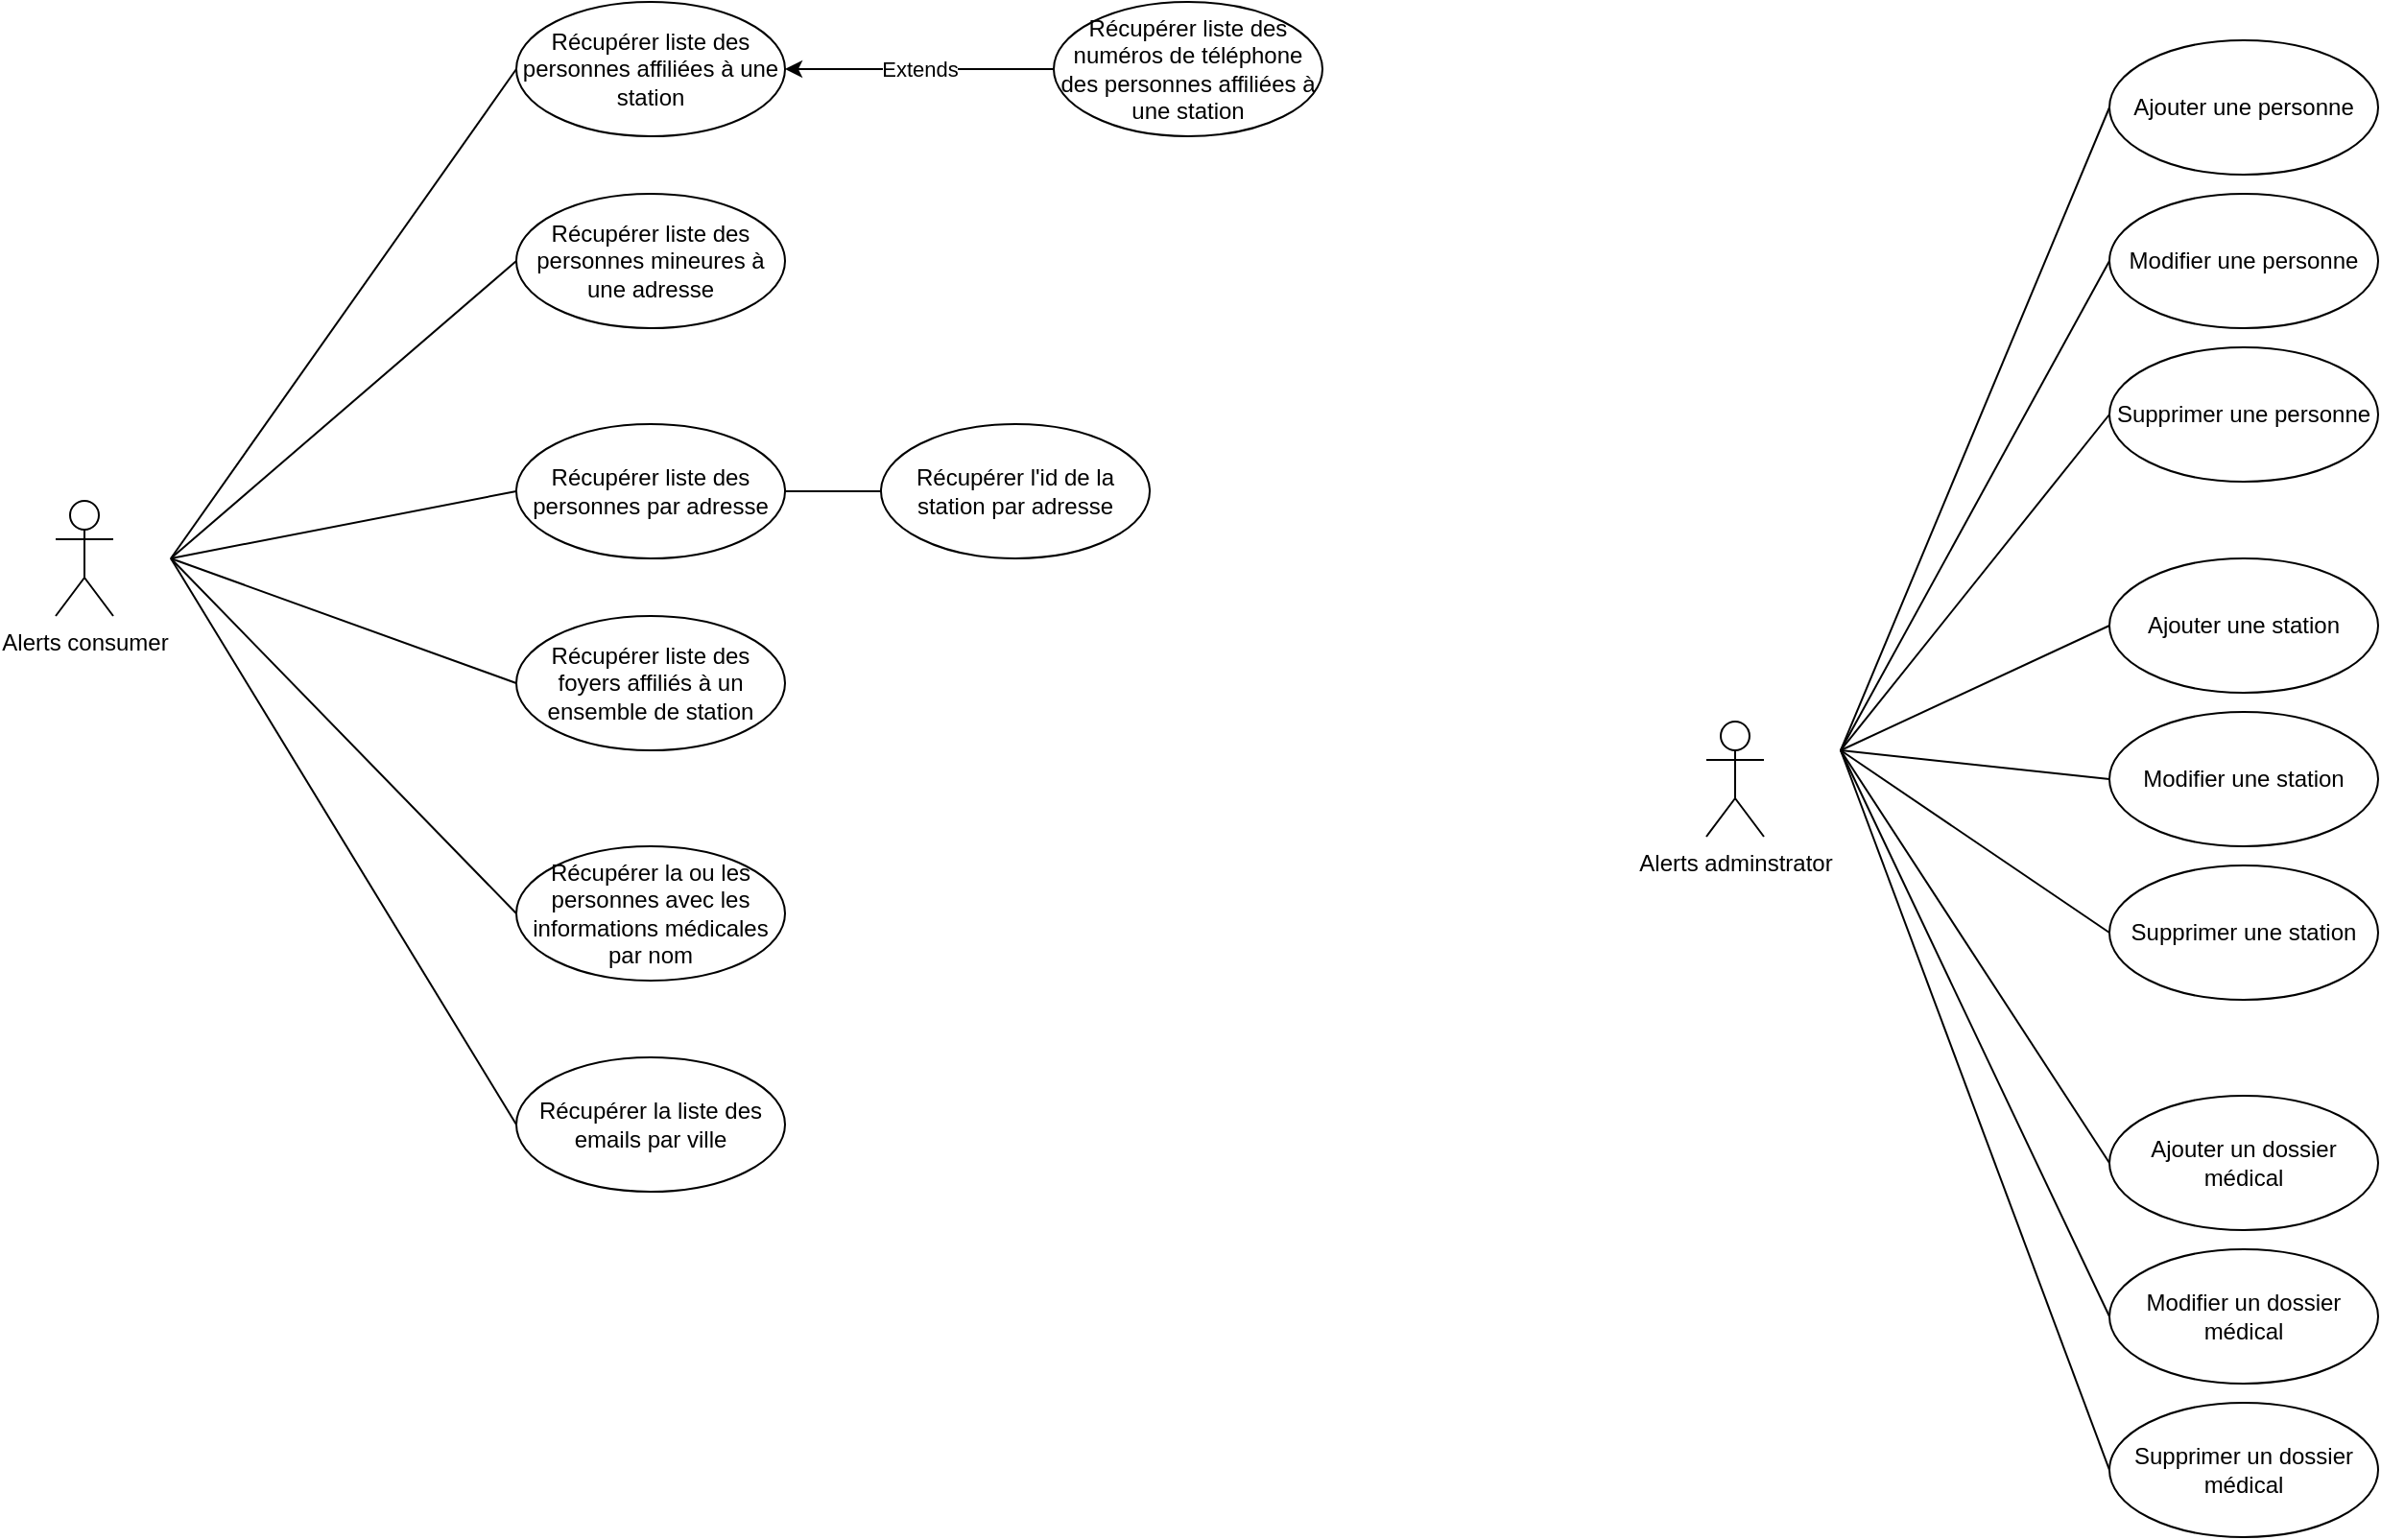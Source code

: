 <mxfile version="14.2.9" type="github" pages="2"><diagram id="arMLw49lAbnMpEtoiFhD" name="cas-utilisation"><mxGraphModel dx="2062" dy="1122" grid="1" gridSize="10" guides="1" tooltips="1" connect="1" arrows="1" fold="1" page="1" pageScale="1" pageWidth="827" pageHeight="1169" math="0" shadow="0"><root><mxCell id="0"/><mxCell id="1" parent="0"/><mxCell id="NH8mnK03aw4n6L233ObE-24" style="edgeStyle=none;rounded=0;orthogonalLoop=1;jettySize=auto;html=1;exitX=0;exitY=0.5;exitDx=0;exitDy=0;endArrow=none;endFill=0;" edge="1" parent="1" source="BZnesb25LMX4ftjR86Nr-1"><mxGeometry relative="1" as="geometry"><mxPoint x="130" y="390" as="targetPoint"/></mxGeometry></mxCell><mxCell id="BZnesb25LMX4ftjR86Nr-1" value="Récupérer liste des personnes affiliées à une station" style="ellipse;whiteSpace=wrap;html=1;" vertex="1" parent="1"><mxGeometry x="310" y="100" width="140" height="70" as="geometry"/></mxCell><mxCell id="NH8mnK03aw4n6L233ObE-25" style="edgeStyle=none;rounded=0;orthogonalLoop=1;jettySize=auto;html=1;exitX=0;exitY=0.5;exitDx=0;exitDy=0;endArrow=none;endFill=0;" edge="1" parent="1" source="BZnesb25LMX4ftjR86Nr-2"><mxGeometry relative="1" as="geometry"><mxPoint x="130" y="390" as="targetPoint"/></mxGeometry></mxCell><mxCell id="BZnesb25LMX4ftjR86Nr-2" value="Récupérer liste des personnes mineures à une adresse" style="ellipse;whiteSpace=wrap;html=1;" vertex="1" parent="1"><mxGeometry x="310" y="200" width="140" height="70" as="geometry"/></mxCell><mxCell id="NH8mnK03aw4n6L233ObE-30" style="edgeStyle=none;rounded=0;orthogonalLoop=1;jettySize=auto;html=1;exitX=0;exitY=0.5;exitDx=0;exitDy=0;endArrow=none;endFill=0;" edge="1" parent="1" source="BZnesb25LMX4ftjR86Nr-3"><mxGeometry relative="1" as="geometry"><mxPoint x="130" y="390" as="targetPoint"/></mxGeometry></mxCell><mxCell id="BZnesb25LMX4ftjR86Nr-3" value="Récupérer liste des foyers affiliés à un ensemble de station" style="ellipse;whiteSpace=wrap;html=1;" vertex="1" parent="1"><mxGeometry x="310" y="420" width="140" height="70" as="geometry"/></mxCell><mxCell id="NH8mnK03aw4n6L233ObE-27" style="edgeStyle=none;rounded=0;orthogonalLoop=1;jettySize=auto;html=1;exitX=0;exitY=0.5;exitDx=0;exitDy=0;endArrow=none;endFill=0;" edge="1" parent="1" source="BZnesb25LMX4ftjR86Nr-4"><mxGeometry relative="1" as="geometry"><mxPoint x="130" y="390" as="targetPoint"/></mxGeometry></mxCell><mxCell id="NH8mnK03aw4n6L233ObE-32" style="edgeStyle=none;rounded=0;orthogonalLoop=1;jettySize=auto;html=1;exitX=1;exitY=0.5;exitDx=0;exitDy=0;entryX=0;entryY=0.5;entryDx=0;entryDy=0;endArrow=none;endFill=0;" edge="1" parent="1" source="BZnesb25LMX4ftjR86Nr-4" target="NH8mnK03aw4n6L233ObE-31"><mxGeometry relative="1" as="geometry"/></mxCell><mxCell id="BZnesb25LMX4ftjR86Nr-4" value="Récupérer liste des personnes par adresse" style="ellipse;whiteSpace=wrap;html=1;" vertex="1" parent="1"><mxGeometry x="310" y="320" width="140" height="70" as="geometry"/></mxCell><mxCell id="BZnesb25LMX4ftjR86Nr-7" value="Extends" style="edgeStyle=orthogonalEdgeStyle;rounded=0;orthogonalLoop=1;jettySize=auto;html=1;exitX=0;exitY=0.5;exitDx=0;exitDy=0;entryX=1;entryY=0.5;entryDx=0;entryDy=0;" edge="1" parent="1" source="BZnesb25LMX4ftjR86Nr-5" target="BZnesb25LMX4ftjR86Nr-1"><mxGeometry relative="1" as="geometry"/></mxCell><mxCell id="BZnesb25LMX4ftjR86Nr-5" value="Récupérer liste des numéros de téléphone des personnes affiliées à une station" style="ellipse;whiteSpace=wrap;html=1;" vertex="1" parent="1"><mxGeometry x="590" y="100" width="140" height="70" as="geometry"/></mxCell><mxCell id="NH8mnK03aw4n6L233ObE-28" style="edgeStyle=none;rounded=0;orthogonalLoop=1;jettySize=auto;html=1;exitX=0;exitY=0.5;exitDx=0;exitDy=0;endArrow=none;endFill=0;" edge="1" parent="1" source="BZnesb25LMX4ftjR86Nr-9"><mxGeometry relative="1" as="geometry"><mxPoint x="130" y="390" as="targetPoint"/></mxGeometry></mxCell><mxCell id="BZnesb25LMX4ftjR86Nr-9" value="Récupérer la ou les personnes avec les informations médicales par nom" style="ellipse;whiteSpace=wrap;html=1;" vertex="1" parent="1"><mxGeometry x="310" y="540" width="140" height="70" as="geometry"/></mxCell><mxCell id="NH8mnK03aw4n6L233ObE-29" style="edgeStyle=none;rounded=0;orthogonalLoop=1;jettySize=auto;html=1;exitX=0;exitY=0.5;exitDx=0;exitDy=0;endArrow=none;endFill=0;" edge="1" parent="1" source="BZnesb25LMX4ftjR86Nr-10"><mxGeometry relative="1" as="geometry"><mxPoint x="130" y="390" as="targetPoint"/></mxGeometry></mxCell><mxCell id="BZnesb25LMX4ftjR86Nr-10" value="Récupérer la liste des emails par ville" style="ellipse;whiteSpace=wrap;html=1;" vertex="1" parent="1"><mxGeometry x="310" y="650" width="140" height="70" as="geometry"/></mxCell><mxCell id="NH8mnK03aw4n6L233ObE-1" value="Alerts consumer" style="shape=umlActor;verticalLabelPosition=bottom;verticalAlign=top;html=1;" vertex="1" parent="1"><mxGeometry x="70" y="360" width="30" height="60" as="geometry"/></mxCell><mxCell id="NH8mnK03aw4n6L233ObE-2" value="Alerts adminstrator" style="shape=umlActor;verticalLabelPosition=bottom;verticalAlign=top;html=1;" vertex="1" parent="1"><mxGeometry x="930" y="475" width="30" height="60" as="geometry"/></mxCell><mxCell id="NH8mnK03aw4n6L233ObE-15" style="rounded=0;orthogonalLoop=1;jettySize=auto;html=1;exitX=0;exitY=0.5;exitDx=0;exitDy=0;endArrow=none;endFill=0;" edge="1" parent="1" source="NH8mnK03aw4n6L233ObE-4"><mxGeometry relative="1" as="geometry"><mxPoint x="1000" y="490" as="targetPoint"/></mxGeometry></mxCell><mxCell id="NH8mnK03aw4n6L233ObE-4" value="Ajouter une personne" style="ellipse;whiteSpace=wrap;html=1;" vertex="1" parent="1"><mxGeometry x="1140" y="120" width="140" height="70" as="geometry"/></mxCell><mxCell id="NH8mnK03aw4n6L233ObE-16" style="edgeStyle=none;rounded=0;orthogonalLoop=1;jettySize=auto;html=1;exitX=0;exitY=0.5;exitDx=0;exitDy=0;endArrow=none;endFill=0;" edge="1" parent="1" source="NH8mnK03aw4n6L233ObE-5"><mxGeometry relative="1" as="geometry"><mxPoint x="1000" y="490" as="targetPoint"/></mxGeometry></mxCell><mxCell id="NH8mnK03aw4n6L233ObE-5" value="Modifier une personne" style="ellipse;whiteSpace=wrap;html=1;" vertex="1" parent="1"><mxGeometry x="1140" y="200" width="140" height="70" as="geometry"/></mxCell><mxCell id="NH8mnK03aw4n6L233ObE-17" style="edgeStyle=none;rounded=0;orthogonalLoop=1;jettySize=auto;html=1;exitX=0;exitY=0.5;exitDx=0;exitDy=0;endArrow=none;endFill=0;" edge="1" parent="1" source="NH8mnK03aw4n6L233ObE-6"><mxGeometry relative="1" as="geometry"><mxPoint x="1000" y="490" as="targetPoint"/></mxGeometry></mxCell><mxCell id="NH8mnK03aw4n6L233ObE-6" value="Supprimer une personne" style="ellipse;whiteSpace=wrap;html=1;" vertex="1" parent="1"><mxGeometry x="1140" y="280" width="140" height="70" as="geometry"/></mxCell><mxCell id="NH8mnK03aw4n6L233ObE-18" style="edgeStyle=none;rounded=0;orthogonalLoop=1;jettySize=auto;html=1;exitX=0;exitY=0.5;exitDx=0;exitDy=0;endArrow=none;endFill=0;" edge="1" parent="1" source="NH8mnK03aw4n6L233ObE-7"><mxGeometry relative="1" as="geometry"><mxPoint x="1000" y="490" as="targetPoint"/></mxGeometry></mxCell><mxCell id="NH8mnK03aw4n6L233ObE-7" value="Ajouter une station" style="ellipse;whiteSpace=wrap;html=1;" vertex="1" parent="1"><mxGeometry x="1140" y="390" width="140" height="70" as="geometry"/></mxCell><mxCell id="NH8mnK03aw4n6L233ObE-19" style="edgeStyle=none;rounded=0;orthogonalLoop=1;jettySize=auto;html=1;exitX=0;exitY=0.5;exitDx=0;exitDy=0;endArrow=none;endFill=0;" edge="1" parent="1" source="NH8mnK03aw4n6L233ObE-8"><mxGeometry relative="1" as="geometry"><mxPoint x="1000" y="490" as="targetPoint"/></mxGeometry></mxCell><mxCell id="NH8mnK03aw4n6L233ObE-8" value="Modifier une station" style="ellipse;whiteSpace=wrap;html=1;" vertex="1" parent="1"><mxGeometry x="1140" y="470" width="140" height="70" as="geometry"/></mxCell><mxCell id="NH8mnK03aw4n6L233ObE-20" style="edgeStyle=none;rounded=0;orthogonalLoop=1;jettySize=auto;html=1;exitX=0;exitY=0.5;exitDx=0;exitDy=0;endArrow=none;endFill=0;" edge="1" parent="1" source="NH8mnK03aw4n6L233ObE-9"><mxGeometry relative="1" as="geometry"><mxPoint x="1000" y="490" as="targetPoint"/></mxGeometry></mxCell><mxCell id="NH8mnK03aw4n6L233ObE-9" value="Supprimer une station" style="ellipse;whiteSpace=wrap;html=1;" vertex="1" parent="1"><mxGeometry x="1140" y="550" width="140" height="70" as="geometry"/></mxCell><mxCell id="NH8mnK03aw4n6L233ObE-21" style="edgeStyle=none;rounded=0;orthogonalLoop=1;jettySize=auto;html=1;exitX=0;exitY=0.5;exitDx=0;exitDy=0;endArrow=none;endFill=0;" edge="1" parent="1" source="NH8mnK03aw4n6L233ObE-10"><mxGeometry relative="1" as="geometry"><mxPoint x="1000" y="490" as="targetPoint"/></mxGeometry></mxCell><mxCell id="NH8mnK03aw4n6L233ObE-10" value="Ajouter un dossier médical" style="ellipse;whiteSpace=wrap;html=1;" vertex="1" parent="1"><mxGeometry x="1140" y="670" width="140" height="70" as="geometry"/></mxCell><mxCell id="NH8mnK03aw4n6L233ObE-22" style="edgeStyle=none;rounded=0;orthogonalLoop=1;jettySize=auto;html=1;exitX=0;exitY=0.5;exitDx=0;exitDy=0;endArrow=none;endFill=0;" edge="1" parent="1" source="NH8mnK03aw4n6L233ObE-11"><mxGeometry relative="1" as="geometry"><mxPoint x="1000" y="490" as="targetPoint"/></mxGeometry></mxCell><mxCell id="NH8mnK03aw4n6L233ObE-11" value="Modifier un dossier médical" style="ellipse;whiteSpace=wrap;html=1;" vertex="1" parent="1"><mxGeometry x="1140" y="750" width="140" height="70" as="geometry"/></mxCell><mxCell id="NH8mnK03aw4n6L233ObE-23" style="edgeStyle=none;rounded=0;orthogonalLoop=1;jettySize=auto;html=1;exitX=0;exitY=0.5;exitDx=0;exitDy=0;endArrow=none;endFill=0;" edge="1" parent="1" source="NH8mnK03aw4n6L233ObE-12"><mxGeometry relative="1" as="geometry"><mxPoint x="1000" y="490" as="targetPoint"/></mxGeometry></mxCell><mxCell id="NH8mnK03aw4n6L233ObE-12" value="Supprimer un dossier médical" style="ellipse;whiteSpace=wrap;html=1;" vertex="1" parent="1"><mxGeometry x="1140" y="830" width="140" height="70" as="geometry"/></mxCell><mxCell id="NH8mnK03aw4n6L233ObE-31" value="Récupérer l'id de la station par adresse" style="ellipse;whiteSpace=wrap;html=1;" vertex="1" parent="1"><mxGeometry x="500" y="320" width="140" height="70" as="geometry"/></mxCell></root></mxGraphModel></diagram><diagram id="M1I8OciOEKULtp3rlAiG" name="classes"><mxGraphModel dx="2062" dy="1122" grid="1" gridSize="10" guides="1" tooltips="1" connect="1" arrows="1" fold="1" page="1" pageScale="1" pageWidth="827" pageHeight="1169" math="0" shadow="0"><root><mxCell id="LtJaURHWfQgwvDMfvNra-0"/><mxCell id="LtJaURHWfQgwvDMfvNra-1" parent="LtJaURHWfQgwvDMfvNra-0"/><mxCell id="LtJaURHWfQgwvDMfvNra-23" style="edgeStyle=orthogonalEdgeStyle;rounded=0;orthogonalLoop=1;jettySize=auto;html=1;endArrow=none;endFill=0;" edge="1" parent="LtJaURHWfQgwvDMfvNra-1" source="LtJaURHWfQgwvDMfvNra-2" target="LtJaURHWfQgwvDMfvNra-14"><mxGeometry relative="1" as="geometry"/></mxCell><mxCell id="LtJaURHWfQgwvDMfvNra-2" value="Person" style="swimlane;fontStyle=0;childLayout=stackLayout;horizontal=1;startSize=26;fillColor=none;horizontalStack=0;resizeParent=1;resizeParentMax=0;resizeLast=0;collapsible=1;marginBottom=0;" vertex="1" parent="LtJaURHWfQgwvDMfvNra-1"><mxGeometry x="200" y="320" width="140" height="208" as="geometry"/></mxCell><mxCell id="LtJaURHWfQgwvDMfvNra-3" value="+ firstName : String" style="text;strokeColor=none;fillColor=none;align=left;verticalAlign=top;spacingLeft=4;spacingRight=4;overflow=hidden;rotatable=0;points=[[0,0.5],[1,0.5]];portConstraint=eastwest;" vertex="1" parent="LtJaURHWfQgwvDMfvNra-2"><mxGeometry y="26" width="140" height="26" as="geometry"/></mxCell><mxCell id="LtJaURHWfQgwvDMfvNra-4" value="+ lastName : String" style="text;strokeColor=none;fillColor=none;align=left;verticalAlign=top;spacingLeft=4;spacingRight=4;overflow=hidden;rotatable=0;points=[[0,0.5],[1,0.5]];portConstraint=eastwest;" vertex="1" parent="LtJaURHWfQgwvDMfvNra-2"><mxGeometry y="52" width="140" height="26" as="geometry"/></mxCell><mxCell id="LtJaURHWfQgwvDMfvNra-5" value="+ address: String" style="text;strokeColor=none;fillColor=none;align=left;verticalAlign=top;spacingLeft=4;spacingRight=4;overflow=hidden;rotatable=0;points=[[0,0.5],[1,0.5]];portConstraint=eastwest;" vertex="1" parent="LtJaURHWfQgwvDMfvNra-2"><mxGeometry y="78" width="140" height="26" as="geometry"/></mxCell><mxCell id="LtJaURHWfQgwvDMfvNra-6" value="+ city : String" style="text;strokeColor=none;fillColor=none;align=left;verticalAlign=top;spacingLeft=4;spacingRight=4;overflow=hidden;rotatable=0;points=[[0,0.5],[1,0.5]];portConstraint=eastwest;" vertex="1" parent="LtJaURHWfQgwvDMfvNra-2"><mxGeometry y="104" width="140" height="26" as="geometry"/></mxCell><mxCell id="LtJaURHWfQgwvDMfvNra-7" value="+ zip : String" style="text;strokeColor=none;fillColor=none;align=left;verticalAlign=top;spacingLeft=4;spacingRight=4;overflow=hidden;rotatable=0;points=[[0,0.5],[1,0.5]];portConstraint=eastwest;" vertex="1" parent="LtJaURHWfQgwvDMfvNra-2"><mxGeometry y="130" width="140" height="26" as="geometry"/></mxCell><mxCell id="LtJaURHWfQgwvDMfvNra-8" value="+ phone : String" style="text;strokeColor=none;fillColor=none;align=left;verticalAlign=top;spacingLeft=4;spacingRight=4;overflow=hidden;rotatable=0;points=[[0,0.5],[1,0.5]];portConstraint=eastwest;" vertex="1" parent="LtJaURHWfQgwvDMfvNra-2"><mxGeometry y="156" width="140" height="26" as="geometry"/></mxCell><mxCell id="LtJaURHWfQgwvDMfvNra-9" value="+ email : String" style="text;strokeColor=none;fillColor=none;align=left;verticalAlign=top;spacingLeft=4;spacingRight=4;overflow=hidden;rotatable=0;points=[[0,0.5],[1,0.5]];portConstraint=eastwest;" vertex="1" parent="LtJaURHWfQgwvDMfvNra-2"><mxGeometry y="182" width="140" height="26" as="geometry"/></mxCell><mxCell id="LtJaURHWfQgwvDMfvNra-10" value="Firestation" style="swimlane;fontStyle=0;childLayout=stackLayout;horizontal=1;startSize=26;fillColor=none;horizontalStack=0;resizeParent=1;resizeParentMax=0;resizeLast=0;collapsible=1;marginBottom=0;" vertex="1" parent="LtJaURHWfQgwvDMfvNra-1"><mxGeometry x="540" y="372" width="140" height="78" as="geometry"/></mxCell><mxCell id="LtJaURHWfQgwvDMfvNra-11" value="+ address : String" style="text;strokeColor=none;fillColor=none;align=left;verticalAlign=top;spacingLeft=4;spacingRight=4;overflow=hidden;rotatable=0;points=[[0,0.5],[1,0.5]];portConstraint=eastwest;" vertex="1" parent="LtJaURHWfQgwvDMfvNra-10"><mxGeometry y="26" width="140" height="26" as="geometry"/></mxCell><mxCell id="LtJaURHWfQgwvDMfvNra-12" value="+ station : int" style="text;strokeColor=none;fillColor=none;align=left;verticalAlign=top;spacingLeft=4;spacingRight=4;overflow=hidden;rotatable=0;points=[[0,0.5],[1,0.5]];portConstraint=eastwest;" vertex="1" parent="LtJaURHWfQgwvDMfvNra-10"><mxGeometry y="52" width="140" height="26" as="geometry"/></mxCell><mxCell id="LtJaURHWfQgwvDMfvNra-14" value="MedicalRecords" style="swimlane;fontStyle=0;childLayout=stackLayout;horizontal=1;startSize=26;fillColor=none;horizontalStack=0;resizeParent=1;resizeParentMax=0;resizeLast=0;collapsible=1;marginBottom=0;" vertex="1" parent="LtJaURHWfQgwvDMfvNra-1"><mxGeometry x="170" y="780" width="200" height="156" as="geometry"/></mxCell><mxCell id="LtJaURHWfQgwvDMfvNra-15" value="+ firstName : String" style="text;strokeColor=none;fillColor=none;align=left;verticalAlign=top;spacingLeft=4;spacingRight=4;overflow=hidden;rotatable=0;points=[[0,0.5],[1,0.5]];portConstraint=eastwest;" vertex="1" parent="LtJaURHWfQgwvDMfvNra-14"><mxGeometry y="26" width="200" height="26" as="geometry"/></mxCell><mxCell id="LtJaURHWfQgwvDMfvNra-16" value="+ lastName : String" style="text;strokeColor=none;fillColor=none;align=left;verticalAlign=top;spacingLeft=4;spacingRight=4;overflow=hidden;rotatable=0;points=[[0,0.5],[1,0.5]];portConstraint=eastwest;" vertex="1" parent="LtJaURHWfQgwvDMfvNra-14"><mxGeometry y="52" width="200" height="26" as="geometry"/></mxCell><mxCell id="LtJaURHWfQgwvDMfvNra-17" value="+ birthDate : Date" style="text;strokeColor=none;fillColor=none;align=left;verticalAlign=top;spacingLeft=4;spacingRight=4;overflow=hidden;rotatable=0;points=[[0,0.5],[1,0.5]];portConstraint=eastwest;" vertex="1" parent="LtJaURHWfQgwvDMfvNra-14"><mxGeometry y="78" width="200" height="26" as="geometry"/></mxCell><mxCell id="LtJaURHWfQgwvDMfvNra-18" value="+ medications : Array&lt;String&gt;" style="text;strokeColor=none;fillColor=none;align=left;verticalAlign=top;spacingLeft=4;spacingRight=4;overflow=hidden;rotatable=0;points=[[0,0.5],[1,0.5]];portConstraint=eastwest;" vertex="1" parent="LtJaURHWfQgwvDMfvNra-14"><mxGeometry y="104" width="200" height="26" as="geometry"/></mxCell><mxCell id="LtJaURHWfQgwvDMfvNra-22" value="+ allergies : Array&lt;String&gt;" style="text;strokeColor=none;fillColor=none;align=left;verticalAlign=top;spacingLeft=4;spacingRight=4;overflow=hidden;rotatable=0;points=[[0,0.5],[1,0.5]];portConstraint=eastwest;" vertex="1" parent="LtJaURHWfQgwvDMfvNra-14"><mxGeometry y="130" width="200" height="26" as="geometry"/></mxCell><mxCell id="LtJaURHWfQgwvDMfvNra-24" style="edgeStyle=orthogonalEdgeStyle;rounded=0;orthogonalLoop=1;jettySize=auto;html=1;exitX=1;exitY=0.5;exitDx=0;exitDy=0;entryX=0;entryY=0.5;entryDx=0;entryDy=0;endArrow=none;endFill=0;" edge="1" parent="LtJaURHWfQgwvDMfvNra-1" source="LtJaURHWfQgwvDMfvNra-5" target="LtJaURHWfQgwvDMfvNra-11"><mxGeometry relative="1" as="geometry"/></mxCell></root></mxGraphModel></diagram></mxfile>